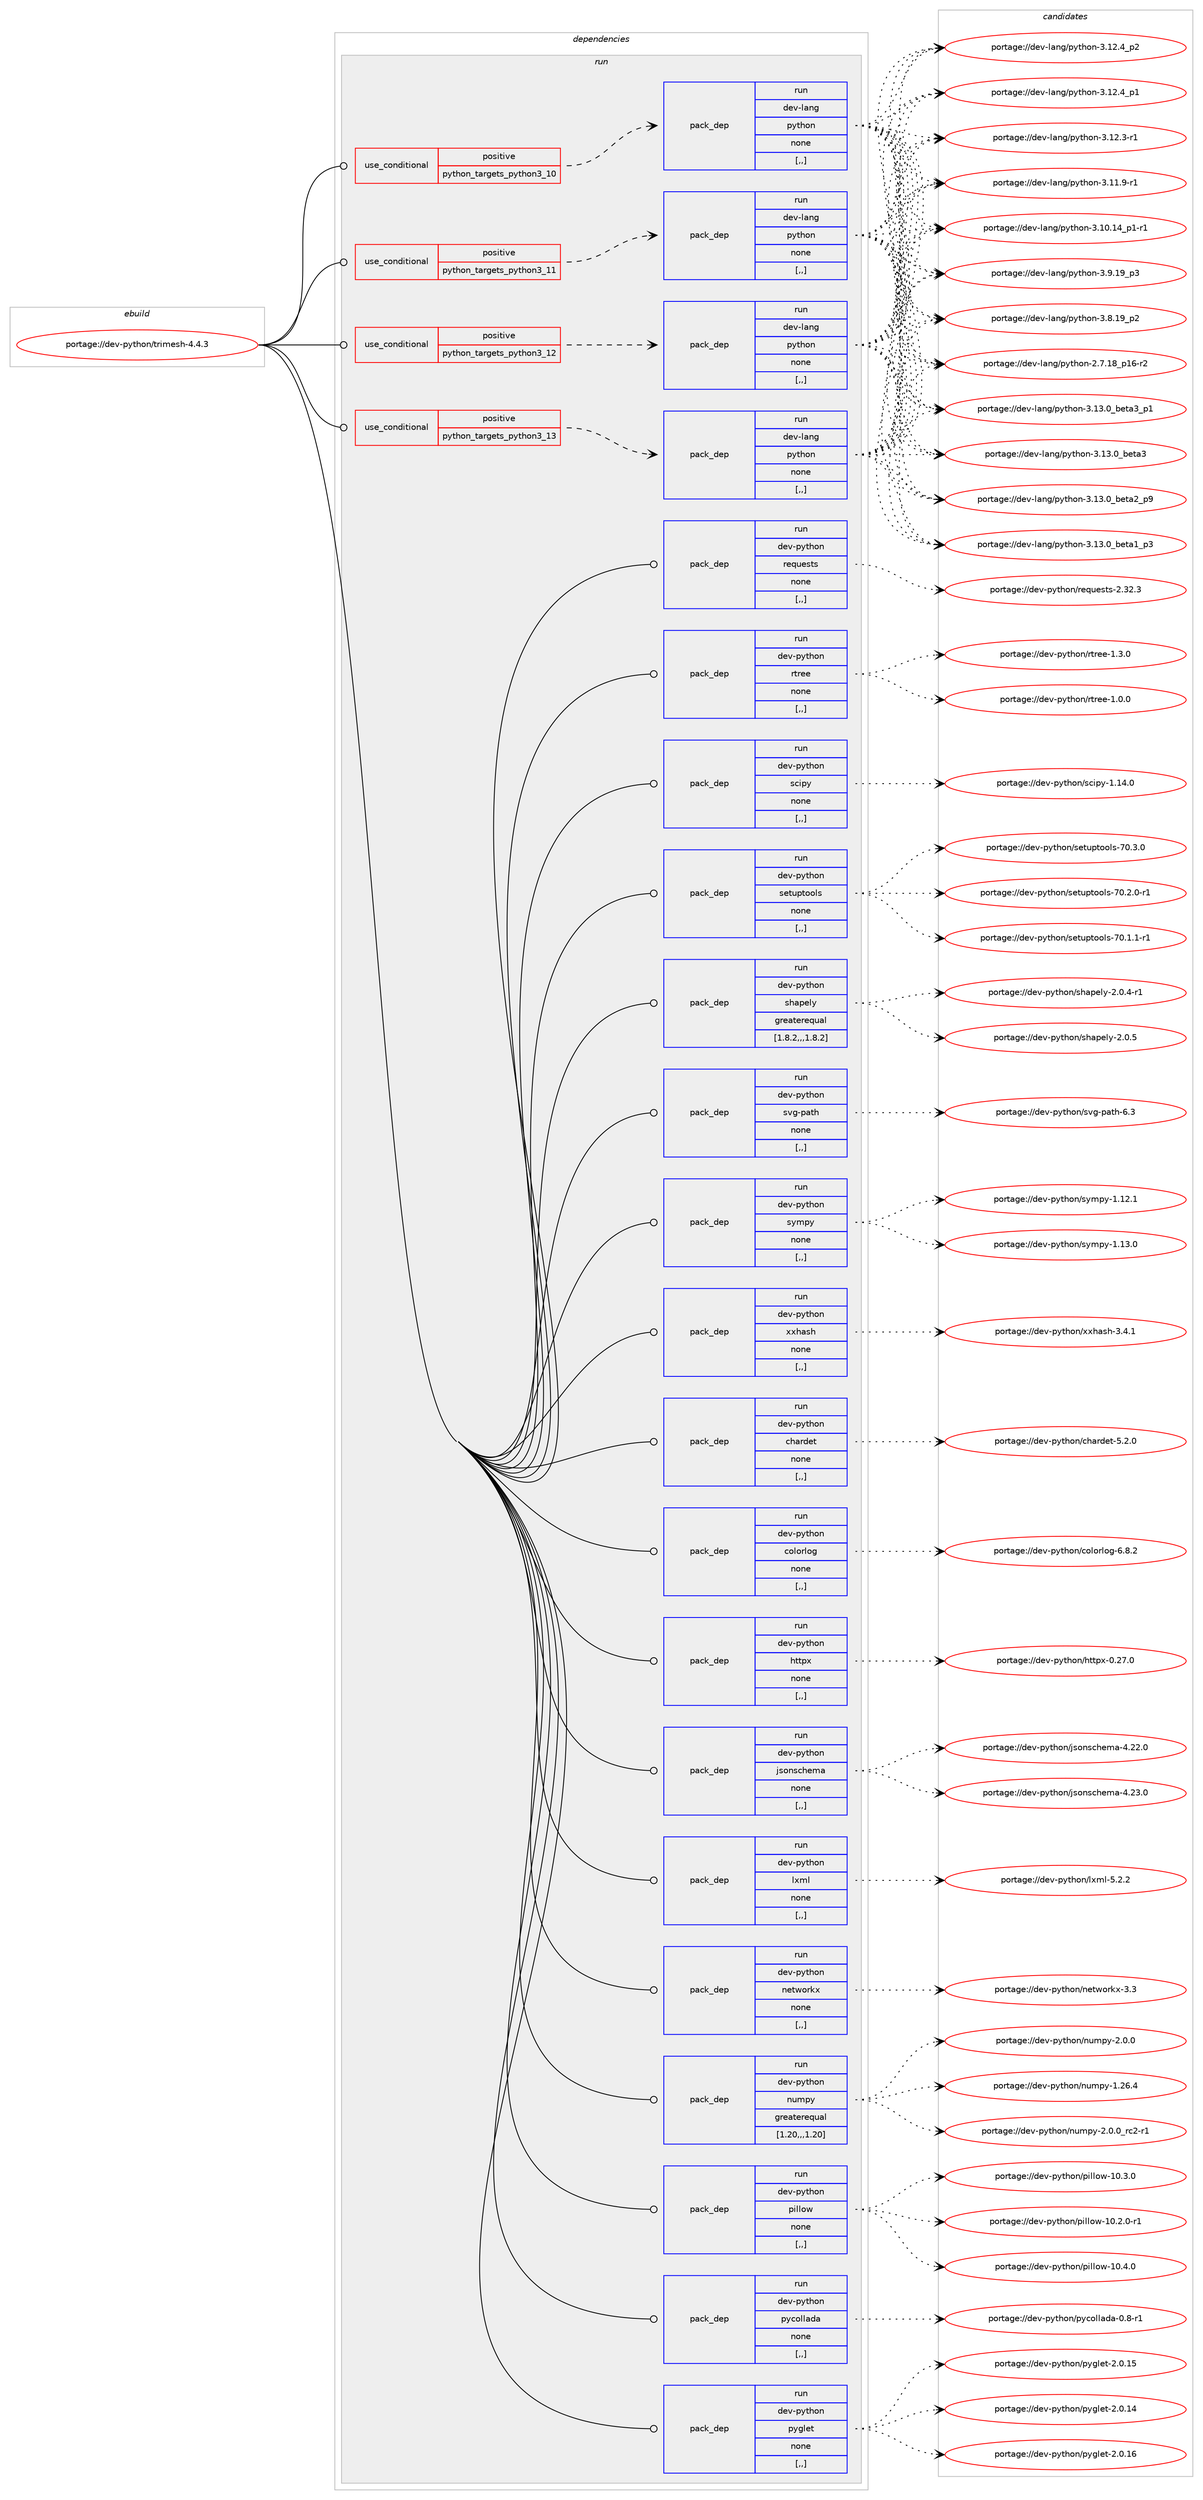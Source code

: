 digraph prolog {

# *************
# Graph options
# *************

newrank=true;
concentrate=true;
compound=true;
graph [rankdir=LR,fontname=Helvetica,fontsize=10,ranksep=1.5];#, ranksep=2.5, nodesep=0.2];
edge  [arrowhead=vee];
node  [fontname=Helvetica,fontsize=10];

# **********
# The ebuild
# **********

subgraph cluster_leftcol {
color=gray;
label=<<i>ebuild</i>>;
id [label="portage://dev-python/trimesh-4.4.3", color=red, width=4, href="../dev-python/trimesh-4.4.3.svg"];
}

# ****************
# The dependencies
# ****************

subgraph cluster_midcol {
color=gray;
label=<<i>dependencies</i>>;
subgraph cluster_compile {
fillcolor="#eeeeee";
style=filled;
label=<<i>compile</i>>;
}
subgraph cluster_compileandrun {
fillcolor="#eeeeee";
style=filled;
label=<<i>compile and run</i>>;
}
subgraph cluster_run {
fillcolor="#eeeeee";
style=filled;
label=<<i>run</i>>;
subgraph cond40438 {
dependency165537 [label=<<TABLE BORDER="0" CELLBORDER="1" CELLSPACING="0" CELLPADDING="4"><TR><TD ROWSPAN="3" CELLPADDING="10">use_conditional</TD></TR><TR><TD>positive</TD></TR><TR><TD>python_targets_python3_10</TD></TR></TABLE>>, shape=none, color=red];
subgraph pack123826 {
dependency165538 [label=<<TABLE BORDER="0" CELLBORDER="1" CELLSPACING="0" CELLPADDING="4" WIDTH="220"><TR><TD ROWSPAN="6" CELLPADDING="30">pack_dep</TD></TR><TR><TD WIDTH="110">run</TD></TR><TR><TD>dev-lang</TD></TR><TR><TD>python</TD></TR><TR><TD>none</TD></TR><TR><TD>[,,]</TD></TR></TABLE>>, shape=none, color=blue];
}
dependency165537:e -> dependency165538:w [weight=20,style="dashed",arrowhead="vee"];
}
id:e -> dependency165537:w [weight=20,style="solid",arrowhead="odot"];
subgraph cond40439 {
dependency165539 [label=<<TABLE BORDER="0" CELLBORDER="1" CELLSPACING="0" CELLPADDING="4"><TR><TD ROWSPAN="3" CELLPADDING="10">use_conditional</TD></TR><TR><TD>positive</TD></TR><TR><TD>python_targets_python3_11</TD></TR></TABLE>>, shape=none, color=red];
subgraph pack123827 {
dependency165540 [label=<<TABLE BORDER="0" CELLBORDER="1" CELLSPACING="0" CELLPADDING="4" WIDTH="220"><TR><TD ROWSPAN="6" CELLPADDING="30">pack_dep</TD></TR><TR><TD WIDTH="110">run</TD></TR><TR><TD>dev-lang</TD></TR><TR><TD>python</TD></TR><TR><TD>none</TD></TR><TR><TD>[,,]</TD></TR></TABLE>>, shape=none, color=blue];
}
dependency165539:e -> dependency165540:w [weight=20,style="dashed",arrowhead="vee"];
}
id:e -> dependency165539:w [weight=20,style="solid",arrowhead="odot"];
subgraph cond40440 {
dependency165541 [label=<<TABLE BORDER="0" CELLBORDER="1" CELLSPACING="0" CELLPADDING="4"><TR><TD ROWSPAN="3" CELLPADDING="10">use_conditional</TD></TR><TR><TD>positive</TD></TR><TR><TD>python_targets_python3_12</TD></TR></TABLE>>, shape=none, color=red];
subgraph pack123828 {
dependency165542 [label=<<TABLE BORDER="0" CELLBORDER="1" CELLSPACING="0" CELLPADDING="4" WIDTH="220"><TR><TD ROWSPAN="6" CELLPADDING="30">pack_dep</TD></TR><TR><TD WIDTH="110">run</TD></TR><TR><TD>dev-lang</TD></TR><TR><TD>python</TD></TR><TR><TD>none</TD></TR><TR><TD>[,,]</TD></TR></TABLE>>, shape=none, color=blue];
}
dependency165541:e -> dependency165542:w [weight=20,style="dashed",arrowhead="vee"];
}
id:e -> dependency165541:w [weight=20,style="solid",arrowhead="odot"];
subgraph cond40441 {
dependency165543 [label=<<TABLE BORDER="0" CELLBORDER="1" CELLSPACING="0" CELLPADDING="4"><TR><TD ROWSPAN="3" CELLPADDING="10">use_conditional</TD></TR><TR><TD>positive</TD></TR><TR><TD>python_targets_python3_13</TD></TR></TABLE>>, shape=none, color=red];
subgraph pack123829 {
dependency165544 [label=<<TABLE BORDER="0" CELLBORDER="1" CELLSPACING="0" CELLPADDING="4" WIDTH="220"><TR><TD ROWSPAN="6" CELLPADDING="30">pack_dep</TD></TR><TR><TD WIDTH="110">run</TD></TR><TR><TD>dev-lang</TD></TR><TR><TD>python</TD></TR><TR><TD>none</TD></TR><TR><TD>[,,]</TD></TR></TABLE>>, shape=none, color=blue];
}
dependency165543:e -> dependency165544:w [weight=20,style="dashed",arrowhead="vee"];
}
id:e -> dependency165543:w [weight=20,style="solid",arrowhead="odot"];
subgraph pack123830 {
dependency165545 [label=<<TABLE BORDER="0" CELLBORDER="1" CELLSPACING="0" CELLPADDING="4" WIDTH="220"><TR><TD ROWSPAN="6" CELLPADDING="30">pack_dep</TD></TR><TR><TD WIDTH="110">run</TD></TR><TR><TD>dev-python</TD></TR><TR><TD>chardet</TD></TR><TR><TD>none</TD></TR><TR><TD>[,,]</TD></TR></TABLE>>, shape=none, color=blue];
}
id:e -> dependency165545:w [weight=20,style="solid",arrowhead="odot"];
subgraph pack123831 {
dependency165546 [label=<<TABLE BORDER="0" CELLBORDER="1" CELLSPACING="0" CELLPADDING="4" WIDTH="220"><TR><TD ROWSPAN="6" CELLPADDING="30">pack_dep</TD></TR><TR><TD WIDTH="110">run</TD></TR><TR><TD>dev-python</TD></TR><TR><TD>colorlog</TD></TR><TR><TD>none</TD></TR><TR><TD>[,,]</TD></TR></TABLE>>, shape=none, color=blue];
}
id:e -> dependency165546:w [weight=20,style="solid",arrowhead="odot"];
subgraph pack123832 {
dependency165547 [label=<<TABLE BORDER="0" CELLBORDER="1" CELLSPACING="0" CELLPADDING="4" WIDTH="220"><TR><TD ROWSPAN="6" CELLPADDING="30">pack_dep</TD></TR><TR><TD WIDTH="110">run</TD></TR><TR><TD>dev-python</TD></TR><TR><TD>httpx</TD></TR><TR><TD>none</TD></TR><TR><TD>[,,]</TD></TR></TABLE>>, shape=none, color=blue];
}
id:e -> dependency165547:w [weight=20,style="solid",arrowhead="odot"];
subgraph pack123833 {
dependency165548 [label=<<TABLE BORDER="0" CELLBORDER="1" CELLSPACING="0" CELLPADDING="4" WIDTH="220"><TR><TD ROWSPAN="6" CELLPADDING="30">pack_dep</TD></TR><TR><TD WIDTH="110">run</TD></TR><TR><TD>dev-python</TD></TR><TR><TD>jsonschema</TD></TR><TR><TD>none</TD></TR><TR><TD>[,,]</TD></TR></TABLE>>, shape=none, color=blue];
}
id:e -> dependency165548:w [weight=20,style="solid",arrowhead="odot"];
subgraph pack123834 {
dependency165549 [label=<<TABLE BORDER="0" CELLBORDER="1" CELLSPACING="0" CELLPADDING="4" WIDTH="220"><TR><TD ROWSPAN="6" CELLPADDING="30">pack_dep</TD></TR><TR><TD WIDTH="110">run</TD></TR><TR><TD>dev-python</TD></TR><TR><TD>lxml</TD></TR><TR><TD>none</TD></TR><TR><TD>[,,]</TD></TR></TABLE>>, shape=none, color=blue];
}
id:e -> dependency165549:w [weight=20,style="solid",arrowhead="odot"];
subgraph pack123835 {
dependency165550 [label=<<TABLE BORDER="0" CELLBORDER="1" CELLSPACING="0" CELLPADDING="4" WIDTH="220"><TR><TD ROWSPAN="6" CELLPADDING="30">pack_dep</TD></TR><TR><TD WIDTH="110">run</TD></TR><TR><TD>dev-python</TD></TR><TR><TD>networkx</TD></TR><TR><TD>none</TD></TR><TR><TD>[,,]</TD></TR></TABLE>>, shape=none, color=blue];
}
id:e -> dependency165550:w [weight=20,style="solid",arrowhead="odot"];
subgraph pack123836 {
dependency165551 [label=<<TABLE BORDER="0" CELLBORDER="1" CELLSPACING="0" CELLPADDING="4" WIDTH="220"><TR><TD ROWSPAN="6" CELLPADDING="30">pack_dep</TD></TR><TR><TD WIDTH="110">run</TD></TR><TR><TD>dev-python</TD></TR><TR><TD>numpy</TD></TR><TR><TD>greaterequal</TD></TR><TR><TD>[1.20,,,1.20]</TD></TR></TABLE>>, shape=none, color=blue];
}
id:e -> dependency165551:w [weight=20,style="solid",arrowhead="odot"];
subgraph pack123837 {
dependency165552 [label=<<TABLE BORDER="0" CELLBORDER="1" CELLSPACING="0" CELLPADDING="4" WIDTH="220"><TR><TD ROWSPAN="6" CELLPADDING="30">pack_dep</TD></TR><TR><TD WIDTH="110">run</TD></TR><TR><TD>dev-python</TD></TR><TR><TD>pillow</TD></TR><TR><TD>none</TD></TR><TR><TD>[,,]</TD></TR></TABLE>>, shape=none, color=blue];
}
id:e -> dependency165552:w [weight=20,style="solid",arrowhead="odot"];
subgraph pack123838 {
dependency165553 [label=<<TABLE BORDER="0" CELLBORDER="1" CELLSPACING="0" CELLPADDING="4" WIDTH="220"><TR><TD ROWSPAN="6" CELLPADDING="30">pack_dep</TD></TR><TR><TD WIDTH="110">run</TD></TR><TR><TD>dev-python</TD></TR><TR><TD>pycollada</TD></TR><TR><TD>none</TD></TR><TR><TD>[,,]</TD></TR></TABLE>>, shape=none, color=blue];
}
id:e -> dependency165553:w [weight=20,style="solid",arrowhead="odot"];
subgraph pack123839 {
dependency165554 [label=<<TABLE BORDER="0" CELLBORDER="1" CELLSPACING="0" CELLPADDING="4" WIDTH="220"><TR><TD ROWSPAN="6" CELLPADDING="30">pack_dep</TD></TR><TR><TD WIDTH="110">run</TD></TR><TR><TD>dev-python</TD></TR><TR><TD>pyglet</TD></TR><TR><TD>none</TD></TR><TR><TD>[,,]</TD></TR></TABLE>>, shape=none, color=blue];
}
id:e -> dependency165554:w [weight=20,style="solid",arrowhead="odot"];
subgraph pack123840 {
dependency165555 [label=<<TABLE BORDER="0" CELLBORDER="1" CELLSPACING="0" CELLPADDING="4" WIDTH="220"><TR><TD ROWSPAN="6" CELLPADDING="30">pack_dep</TD></TR><TR><TD WIDTH="110">run</TD></TR><TR><TD>dev-python</TD></TR><TR><TD>requests</TD></TR><TR><TD>none</TD></TR><TR><TD>[,,]</TD></TR></TABLE>>, shape=none, color=blue];
}
id:e -> dependency165555:w [weight=20,style="solid",arrowhead="odot"];
subgraph pack123841 {
dependency165556 [label=<<TABLE BORDER="0" CELLBORDER="1" CELLSPACING="0" CELLPADDING="4" WIDTH="220"><TR><TD ROWSPAN="6" CELLPADDING="30">pack_dep</TD></TR><TR><TD WIDTH="110">run</TD></TR><TR><TD>dev-python</TD></TR><TR><TD>rtree</TD></TR><TR><TD>none</TD></TR><TR><TD>[,,]</TD></TR></TABLE>>, shape=none, color=blue];
}
id:e -> dependency165556:w [weight=20,style="solid",arrowhead="odot"];
subgraph pack123842 {
dependency165557 [label=<<TABLE BORDER="0" CELLBORDER="1" CELLSPACING="0" CELLPADDING="4" WIDTH="220"><TR><TD ROWSPAN="6" CELLPADDING="30">pack_dep</TD></TR><TR><TD WIDTH="110">run</TD></TR><TR><TD>dev-python</TD></TR><TR><TD>scipy</TD></TR><TR><TD>none</TD></TR><TR><TD>[,,]</TD></TR></TABLE>>, shape=none, color=blue];
}
id:e -> dependency165557:w [weight=20,style="solid",arrowhead="odot"];
subgraph pack123843 {
dependency165558 [label=<<TABLE BORDER="0" CELLBORDER="1" CELLSPACING="0" CELLPADDING="4" WIDTH="220"><TR><TD ROWSPAN="6" CELLPADDING="30">pack_dep</TD></TR><TR><TD WIDTH="110">run</TD></TR><TR><TD>dev-python</TD></TR><TR><TD>setuptools</TD></TR><TR><TD>none</TD></TR><TR><TD>[,,]</TD></TR></TABLE>>, shape=none, color=blue];
}
id:e -> dependency165558:w [weight=20,style="solid",arrowhead="odot"];
subgraph pack123844 {
dependency165559 [label=<<TABLE BORDER="0" CELLBORDER="1" CELLSPACING="0" CELLPADDING="4" WIDTH="220"><TR><TD ROWSPAN="6" CELLPADDING="30">pack_dep</TD></TR><TR><TD WIDTH="110">run</TD></TR><TR><TD>dev-python</TD></TR><TR><TD>shapely</TD></TR><TR><TD>greaterequal</TD></TR><TR><TD>[1.8.2,,,1.8.2]</TD></TR></TABLE>>, shape=none, color=blue];
}
id:e -> dependency165559:w [weight=20,style="solid",arrowhead="odot"];
subgraph pack123845 {
dependency165560 [label=<<TABLE BORDER="0" CELLBORDER="1" CELLSPACING="0" CELLPADDING="4" WIDTH="220"><TR><TD ROWSPAN="6" CELLPADDING="30">pack_dep</TD></TR><TR><TD WIDTH="110">run</TD></TR><TR><TD>dev-python</TD></TR><TR><TD>svg-path</TD></TR><TR><TD>none</TD></TR><TR><TD>[,,]</TD></TR></TABLE>>, shape=none, color=blue];
}
id:e -> dependency165560:w [weight=20,style="solid",arrowhead="odot"];
subgraph pack123846 {
dependency165561 [label=<<TABLE BORDER="0" CELLBORDER="1" CELLSPACING="0" CELLPADDING="4" WIDTH="220"><TR><TD ROWSPAN="6" CELLPADDING="30">pack_dep</TD></TR><TR><TD WIDTH="110">run</TD></TR><TR><TD>dev-python</TD></TR><TR><TD>sympy</TD></TR><TR><TD>none</TD></TR><TR><TD>[,,]</TD></TR></TABLE>>, shape=none, color=blue];
}
id:e -> dependency165561:w [weight=20,style="solid",arrowhead="odot"];
subgraph pack123847 {
dependency165562 [label=<<TABLE BORDER="0" CELLBORDER="1" CELLSPACING="0" CELLPADDING="4" WIDTH="220"><TR><TD ROWSPAN="6" CELLPADDING="30">pack_dep</TD></TR><TR><TD WIDTH="110">run</TD></TR><TR><TD>dev-python</TD></TR><TR><TD>xxhash</TD></TR><TR><TD>none</TD></TR><TR><TD>[,,]</TD></TR></TABLE>>, shape=none, color=blue];
}
id:e -> dependency165562:w [weight=20,style="solid",arrowhead="odot"];
}
}

# **************
# The candidates
# **************

subgraph cluster_choices {
rank=same;
color=gray;
label=<<i>candidates</i>>;

subgraph choice123826 {
color=black;
nodesep=1;
choice10010111845108971101034711212111610411111045514649514648959810111697519511249 [label="portage://dev-lang/python-3.13.0_beta3_p1", color=red, width=4,href="../dev-lang/python-3.13.0_beta3_p1.svg"];
choice1001011184510897110103471121211161041111104551464951464895981011169751 [label="portage://dev-lang/python-3.13.0_beta3", color=red, width=4,href="../dev-lang/python-3.13.0_beta3.svg"];
choice10010111845108971101034711212111610411111045514649514648959810111697509511257 [label="portage://dev-lang/python-3.13.0_beta2_p9", color=red, width=4,href="../dev-lang/python-3.13.0_beta2_p9.svg"];
choice10010111845108971101034711212111610411111045514649514648959810111697499511251 [label="portage://dev-lang/python-3.13.0_beta1_p3", color=red, width=4,href="../dev-lang/python-3.13.0_beta1_p3.svg"];
choice100101118451089711010347112121116104111110455146495046529511250 [label="portage://dev-lang/python-3.12.4_p2", color=red, width=4,href="../dev-lang/python-3.12.4_p2.svg"];
choice100101118451089711010347112121116104111110455146495046529511249 [label="portage://dev-lang/python-3.12.4_p1", color=red, width=4,href="../dev-lang/python-3.12.4_p1.svg"];
choice100101118451089711010347112121116104111110455146495046514511449 [label="portage://dev-lang/python-3.12.3-r1", color=red, width=4,href="../dev-lang/python-3.12.3-r1.svg"];
choice100101118451089711010347112121116104111110455146494946574511449 [label="portage://dev-lang/python-3.11.9-r1", color=red, width=4,href="../dev-lang/python-3.11.9-r1.svg"];
choice100101118451089711010347112121116104111110455146494846495295112494511449 [label="portage://dev-lang/python-3.10.14_p1-r1", color=red, width=4,href="../dev-lang/python-3.10.14_p1-r1.svg"];
choice100101118451089711010347112121116104111110455146574649579511251 [label="portage://dev-lang/python-3.9.19_p3", color=red, width=4,href="../dev-lang/python-3.9.19_p3.svg"];
choice100101118451089711010347112121116104111110455146564649579511250 [label="portage://dev-lang/python-3.8.19_p2", color=red, width=4,href="../dev-lang/python-3.8.19_p2.svg"];
choice100101118451089711010347112121116104111110455046554649569511249544511450 [label="portage://dev-lang/python-2.7.18_p16-r2", color=red, width=4,href="../dev-lang/python-2.7.18_p16-r2.svg"];
dependency165538:e -> choice10010111845108971101034711212111610411111045514649514648959810111697519511249:w [style=dotted,weight="100"];
dependency165538:e -> choice1001011184510897110103471121211161041111104551464951464895981011169751:w [style=dotted,weight="100"];
dependency165538:e -> choice10010111845108971101034711212111610411111045514649514648959810111697509511257:w [style=dotted,weight="100"];
dependency165538:e -> choice10010111845108971101034711212111610411111045514649514648959810111697499511251:w [style=dotted,weight="100"];
dependency165538:e -> choice100101118451089711010347112121116104111110455146495046529511250:w [style=dotted,weight="100"];
dependency165538:e -> choice100101118451089711010347112121116104111110455146495046529511249:w [style=dotted,weight="100"];
dependency165538:e -> choice100101118451089711010347112121116104111110455146495046514511449:w [style=dotted,weight="100"];
dependency165538:e -> choice100101118451089711010347112121116104111110455146494946574511449:w [style=dotted,weight="100"];
dependency165538:e -> choice100101118451089711010347112121116104111110455146494846495295112494511449:w [style=dotted,weight="100"];
dependency165538:e -> choice100101118451089711010347112121116104111110455146574649579511251:w [style=dotted,weight="100"];
dependency165538:e -> choice100101118451089711010347112121116104111110455146564649579511250:w [style=dotted,weight="100"];
dependency165538:e -> choice100101118451089711010347112121116104111110455046554649569511249544511450:w [style=dotted,weight="100"];
}
subgraph choice123827 {
color=black;
nodesep=1;
choice10010111845108971101034711212111610411111045514649514648959810111697519511249 [label="portage://dev-lang/python-3.13.0_beta3_p1", color=red, width=4,href="../dev-lang/python-3.13.0_beta3_p1.svg"];
choice1001011184510897110103471121211161041111104551464951464895981011169751 [label="portage://dev-lang/python-3.13.0_beta3", color=red, width=4,href="../dev-lang/python-3.13.0_beta3.svg"];
choice10010111845108971101034711212111610411111045514649514648959810111697509511257 [label="portage://dev-lang/python-3.13.0_beta2_p9", color=red, width=4,href="../dev-lang/python-3.13.0_beta2_p9.svg"];
choice10010111845108971101034711212111610411111045514649514648959810111697499511251 [label="portage://dev-lang/python-3.13.0_beta1_p3", color=red, width=4,href="../dev-lang/python-3.13.0_beta1_p3.svg"];
choice100101118451089711010347112121116104111110455146495046529511250 [label="portage://dev-lang/python-3.12.4_p2", color=red, width=4,href="../dev-lang/python-3.12.4_p2.svg"];
choice100101118451089711010347112121116104111110455146495046529511249 [label="portage://dev-lang/python-3.12.4_p1", color=red, width=4,href="../dev-lang/python-3.12.4_p1.svg"];
choice100101118451089711010347112121116104111110455146495046514511449 [label="portage://dev-lang/python-3.12.3-r1", color=red, width=4,href="../dev-lang/python-3.12.3-r1.svg"];
choice100101118451089711010347112121116104111110455146494946574511449 [label="portage://dev-lang/python-3.11.9-r1", color=red, width=4,href="../dev-lang/python-3.11.9-r1.svg"];
choice100101118451089711010347112121116104111110455146494846495295112494511449 [label="portage://dev-lang/python-3.10.14_p1-r1", color=red, width=4,href="../dev-lang/python-3.10.14_p1-r1.svg"];
choice100101118451089711010347112121116104111110455146574649579511251 [label="portage://dev-lang/python-3.9.19_p3", color=red, width=4,href="../dev-lang/python-3.9.19_p3.svg"];
choice100101118451089711010347112121116104111110455146564649579511250 [label="portage://dev-lang/python-3.8.19_p2", color=red, width=4,href="../dev-lang/python-3.8.19_p2.svg"];
choice100101118451089711010347112121116104111110455046554649569511249544511450 [label="portage://dev-lang/python-2.7.18_p16-r2", color=red, width=4,href="../dev-lang/python-2.7.18_p16-r2.svg"];
dependency165540:e -> choice10010111845108971101034711212111610411111045514649514648959810111697519511249:w [style=dotted,weight="100"];
dependency165540:e -> choice1001011184510897110103471121211161041111104551464951464895981011169751:w [style=dotted,weight="100"];
dependency165540:e -> choice10010111845108971101034711212111610411111045514649514648959810111697509511257:w [style=dotted,weight="100"];
dependency165540:e -> choice10010111845108971101034711212111610411111045514649514648959810111697499511251:w [style=dotted,weight="100"];
dependency165540:e -> choice100101118451089711010347112121116104111110455146495046529511250:w [style=dotted,weight="100"];
dependency165540:e -> choice100101118451089711010347112121116104111110455146495046529511249:w [style=dotted,weight="100"];
dependency165540:e -> choice100101118451089711010347112121116104111110455146495046514511449:w [style=dotted,weight="100"];
dependency165540:e -> choice100101118451089711010347112121116104111110455146494946574511449:w [style=dotted,weight="100"];
dependency165540:e -> choice100101118451089711010347112121116104111110455146494846495295112494511449:w [style=dotted,weight="100"];
dependency165540:e -> choice100101118451089711010347112121116104111110455146574649579511251:w [style=dotted,weight="100"];
dependency165540:e -> choice100101118451089711010347112121116104111110455146564649579511250:w [style=dotted,weight="100"];
dependency165540:e -> choice100101118451089711010347112121116104111110455046554649569511249544511450:w [style=dotted,weight="100"];
}
subgraph choice123828 {
color=black;
nodesep=1;
choice10010111845108971101034711212111610411111045514649514648959810111697519511249 [label="portage://dev-lang/python-3.13.0_beta3_p1", color=red, width=4,href="../dev-lang/python-3.13.0_beta3_p1.svg"];
choice1001011184510897110103471121211161041111104551464951464895981011169751 [label="portage://dev-lang/python-3.13.0_beta3", color=red, width=4,href="../dev-lang/python-3.13.0_beta3.svg"];
choice10010111845108971101034711212111610411111045514649514648959810111697509511257 [label="portage://dev-lang/python-3.13.0_beta2_p9", color=red, width=4,href="../dev-lang/python-3.13.0_beta2_p9.svg"];
choice10010111845108971101034711212111610411111045514649514648959810111697499511251 [label="portage://dev-lang/python-3.13.0_beta1_p3", color=red, width=4,href="../dev-lang/python-3.13.0_beta1_p3.svg"];
choice100101118451089711010347112121116104111110455146495046529511250 [label="portage://dev-lang/python-3.12.4_p2", color=red, width=4,href="../dev-lang/python-3.12.4_p2.svg"];
choice100101118451089711010347112121116104111110455146495046529511249 [label="portage://dev-lang/python-3.12.4_p1", color=red, width=4,href="../dev-lang/python-3.12.4_p1.svg"];
choice100101118451089711010347112121116104111110455146495046514511449 [label="portage://dev-lang/python-3.12.3-r1", color=red, width=4,href="../dev-lang/python-3.12.3-r1.svg"];
choice100101118451089711010347112121116104111110455146494946574511449 [label="portage://dev-lang/python-3.11.9-r1", color=red, width=4,href="../dev-lang/python-3.11.9-r1.svg"];
choice100101118451089711010347112121116104111110455146494846495295112494511449 [label="portage://dev-lang/python-3.10.14_p1-r1", color=red, width=4,href="../dev-lang/python-3.10.14_p1-r1.svg"];
choice100101118451089711010347112121116104111110455146574649579511251 [label="portage://dev-lang/python-3.9.19_p3", color=red, width=4,href="../dev-lang/python-3.9.19_p3.svg"];
choice100101118451089711010347112121116104111110455146564649579511250 [label="portage://dev-lang/python-3.8.19_p2", color=red, width=4,href="../dev-lang/python-3.8.19_p2.svg"];
choice100101118451089711010347112121116104111110455046554649569511249544511450 [label="portage://dev-lang/python-2.7.18_p16-r2", color=red, width=4,href="../dev-lang/python-2.7.18_p16-r2.svg"];
dependency165542:e -> choice10010111845108971101034711212111610411111045514649514648959810111697519511249:w [style=dotted,weight="100"];
dependency165542:e -> choice1001011184510897110103471121211161041111104551464951464895981011169751:w [style=dotted,weight="100"];
dependency165542:e -> choice10010111845108971101034711212111610411111045514649514648959810111697509511257:w [style=dotted,weight="100"];
dependency165542:e -> choice10010111845108971101034711212111610411111045514649514648959810111697499511251:w [style=dotted,weight="100"];
dependency165542:e -> choice100101118451089711010347112121116104111110455146495046529511250:w [style=dotted,weight="100"];
dependency165542:e -> choice100101118451089711010347112121116104111110455146495046529511249:w [style=dotted,weight="100"];
dependency165542:e -> choice100101118451089711010347112121116104111110455146495046514511449:w [style=dotted,weight="100"];
dependency165542:e -> choice100101118451089711010347112121116104111110455146494946574511449:w [style=dotted,weight="100"];
dependency165542:e -> choice100101118451089711010347112121116104111110455146494846495295112494511449:w [style=dotted,weight="100"];
dependency165542:e -> choice100101118451089711010347112121116104111110455146574649579511251:w [style=dotted,weight="100"];
dependency165542:e -> choice100101118451089711010347112121116104111110455146564649579511250:w [style=dotted,weight="100"];
dependency165542:e -> choice100101118451089711010347112121116104111110455046554649569511249544511450:w [style=dotted,weight="100"];
}
subgraph choice123829 {
color=black;
nodesep=1;
choice10010111845108971101034711212111610411111045514649514648959810111697519511249 [label="portage://dev-lang/python-3.13.0_beta3_p1", color=red, width=4,href="../dev-lang/python-3.13.0_beta3_p1.svg"];
choice1001011184510897110103471121211161041111104551464951464895981011169751 [label="portage://dev-lang/python-3.13.0_beta3", color=red, width=4,href="../dev-lang/python-3.13.0_beta3.svg"];
choice10010111845108971101034711212111610411111045514649514648959810111697509511257 [label="portage://dev-lang/python-3.13.0_beta2_p9", color=red, width=4,href="../dev-lang/python-3.13.0_beta2_p9.svg"];
choice10010111845108971101034711212111610411111045514649514648959810111697499511251 [label="portage://dev-lang/python-3.13.0_beta1_p3", color=red, width=4,href="../dev-lang/python-3.13.0_beta1_p3.svg"];
choice100101118451089711010347112121116104111110455146495046529511250 [label="portage://dev-lang/python-3.12.4_p2", color=red, width=4,href="../dev-lang/python-3.12.4_p2.svg"];
choice100101118451089711010347112121116104111110455146495046529511249 [label="portage://dev-lang/python-3.12.4_p1", color=red, width=4,href="../dev-lang/python-3.12.4_p1.svg"];
choice100101118451089711010347112121116104111110455146495046514511449 [label="portage://dev-lang/python-3.12.3-r1", color=red, width=4,href="../dev-lang/python-3.12.3-r1.svg"];
choice100101118451089711010347112121116104111110455146494946574511449 [label="portage://dev-lang/python-3.11.9-r1", color=red, width=4,href="../dev-lang/python-3.11.9-r1.svg"];
choice100101118451089711010347112121116104111110455146494846495295112494511449 [label="portage://dev-lang/python-3.10.14_p1-r1", color=red, width=4,href="../dev-lang/python-3.10.14_p1-r1.svg"];
choice100101118451089711010347112121116104111110455146574649579511251 [label="portage://dev-lang/python-3.9.19_p3", color=red, width=4,href="../dev-lang/python-3.9.19_p3.svg"];
choice100101118451089711010347112121116104111110455146564649579511250 [label="portage://dev-lang/python-3.8.19_p2", color=red, width=4,href="../dev-lang/python-3.8.19_p2.svg"];
choice100101118451089711010347112121116104111110455046554649569511249544511450 [label="portage://dev-lang/python-2.7.18_p16-r2", color=red, width=4,href="../dev-lang/python-2.7.18_p16-r2.svg"];
dependency165544:e -> choice10010111845108971101034711212111610411111045514649514648959810111697519511249:w [style=dotted,weight="100"];
dependency165544:e -> choice1001011184510897110103471121211161041111104551464951464895981011169751:w [style=dotted,weight="100"];
dependency165544:e -> choice10010111845108971101034711212111610411111045514649514648959810111697509511257:w [style=dotted,weight="100"];
dependency165544:e -> choice10010111845108971101034711212111610411111045514649514648959810111697499511251:w [style=dotted,weight="100"];
dependency165544:e -> choice100101118451089711010347112121116104111110455146495046529511250:w [style=dotted,weight="100"];
dependency165544:e -> choice100101118451089711010347112121116104111110455146495046529511249:w [style=dotted,weight="100"];
dependency165544:e -> choice100101118451089711010347112121116104111110455146495046514511449:w [style=dotted,weight="100"];
dependency165544:e -> choice100101118451089711010347112121116104111110455146494946574511449:w [style=dotted,weight="100"];
dependency165544:e -> choice100101118451089711010347112121116104111110455146494846495295112494511449:w [style=dotted,weight="100"];
dependency165544:e -> choice100101118451089711010347112121116104111110455146574649579511251:w [style=dotted,weight="100"];
dependency165544:e -> choice100101118451089711010347112121116104111110455146564649579511250:w [style=dotted,weight="100"];
dependency165544:e -> choice100101118451089711010347112121116104111110455046554649569511249544511450:w [style=dotted,weight="100"];
}
subgraph choice123830 {
color=black;
nodesep=1;
choice10010111845112121116104111110479910497114100101116455346504648 [label="portage://dev-python/chardet-5.2.0", color=red, width=4,href="../dev-python/chardet-5.2.0.svg"];
dependency165545:e -> choice10010111845112121116104111110479910497114100101116455346504648:w [style=dotted,weight="100"];
}
subgraph choice123831 {
color=black;
nodesep=1;
choice100101118451121211161041111104799111108111114108111103455446564650 [label="portage://dev-python/colorlog-6.8.2", color=red, width=4,href="../dev-python/colorlog-6.8.2.svg"];
dependency165546:e -> choice100101118451121211161041111104799111108111114108111103455446564650:w [style=dotted,weight="100"];
}
subgraph choice123832 {
color=black;
nodesep=1;
choice100101118451121211161041111104710411611611212045484650554648 [label="portage://dev-python/httpx-0.27.0", color=red, width=4,href="../dev-python/httpx-0.27.0.svg"];
dependency165547:e -> choice100101118451121211161041111104710411611611212045484650554648:w [style=dotted,weight="100"];
}
subgraph choice123833 {
color=black;
nodesep=1;
choice1001011184511212111610411111047106115111110115991041011099745524650514648 [label="portage://dev-python/jsonschema-4.23.0", color=red, width=4,href="../dev-python/jsonschema-4.23.0.svg"];
choice1001011184511212111610411111047106115111110115991041011099745524650504648 [label="portage://dev-python/jsonschema-4.22.0", color=red, width=4,href="../dev-python/jsonschema-4.22.0.svg"];
dependency165548:e -> choice1001011184511212111610411111047106115111110115991041011099745524650514648:w [style=dotted,weight="100"];
dependency165548:e -> choice1001011184511212111610411111047106115111110115991041011099745524650504648:w [style=dotted,weight="100"];
}
subgraph choice123834 {
color=black;
nodesep=1;
choice1001011184511212111610411111047108120109108455346504650 [label="portage://dev-python/lxml-5.2.2", color=red, width=4,href="../dev-python/lxml-5.2.2.svg"];
dependency165549:e -> choice1001011184511212111610411111047108120109108455346504650:w [style=dotted,weight="100"];
}
subgraph choice123835 {
color=black;
nodesep=1;
choice100101118451121211161041111104711010111611911111410712045514651 [label="portage://dev-python/networkx-3.3", color=red, width=4,href="../dev-python/networkx-3.3.svg"];
dependency165550:e -> choice100101118451121211161041111104711010111611911111410712045514651:w [style=dotted,weight="100"];
}
subgraph choice123836 {
color=black;
nodesep=1;
choice10010111845112121116104111110471101171091121214550464846489511499504511449 [label="portage://dev-python/numpy-2.0.0_rc2-r1", color=red, width=4,href="../dev-python/numpy-2.0.0_rc2-r1.svg"];
choice1001011184511212111610411111047110117109112121455046484648 [label="portage://dev-python/numpy-2.0.0", color=red, width=4,href="../dev-python/numpy-2.0.0.svg"];
choice100101118451121211161041111104711011710911212145494650544652 [label="portage://dev-python/numpy-1.26.4", color=red, width=4,href="../dev-python/numpy-1.26.4.svg"];
dependency165551:e -> choice10010111845112121116104111110471101171091121214550464846489511499504511449:w [style=dotted,weight="100"];
dependency165551:e -> choice1001011184511212111610411111047110117109112121455046484648:w [style=dotted,weight="100"];
dependency165551:e -> choice100101118451121211161041111104711011710911212145494650544652:w [style=dotted,weight="100"];
}
subgraph choice123837 {
color=black;
nodesep=1;
choice100101118451121211161041111104711210510810811111945494846524648 [label="portage://dev-python/pillow-10.4.0", color=red, width=4,href="../dev-python/pillow-10.4.0.svg"];
choice100101118451121211161041111104711210510810811111945494846514648 [label="portage://dev-python/pillow-10.3.0", color=red, width=4,href="../dev-python/pillow-10.3.0.svg"];
choice1001011184511212111610411111047112105108108111119454948465046484511449 [label="portage://dev-python/pillow-10.2.0-r1", color=red, width=4,href="../dev-python/pillow-10.2.0-r1.svg"];
dependency165552:e -> choice100101118451121211161041111104711210510810811111945494846524648:w [style=dotted,weight="100"];
dependency165552:e -> choice100101118451121211161041111104711210510810811111945494846514648:w [style=dotted,weight="100"];
dependency165552:e -> choice1001011184511212111610411111047112105108108111119454948465046484511449:w [style=dotted,weight="100"];
}
subgraph choice123838 {
color=black;
nodesep=1;
choice1001011184511212111610411111047112121991111081089710097454846564511449 [label="portage://dev-python/pycollada-0.8-r1", color=red, width=4,href="../dev-python/pycollada-0.8-r1.svg"];
dependency165553:e -> choice1001011184511212111610411111047112121991111081089710097454846564511449:w [style=dotted,weight="100"];
}
subgraph choice123839 {
color=black;
nodesep=1;
choice100101118451121211161041111104711212110310810111645504648464954 [label="portage://dev-python/pyglet-2.0.16", color=red, width=4,href="../dev-python/pyglet-2.0.16.svg"];
choice100101118451121211161041111104711212110310810111645504648464953 [label="portage://dev-python/pyglet-2.0.15", color=red, width=4,href="../dev-python/pyglet-2.0.15.svg"];
choice100101118451121211161041111104711212110310810111645504648464952 [label="portage://dev-python/pyglet-2.0.14", color=red, width=4,href="../dev-python/pyglet-2.0.14.svg"];
dependency165554:e -> choice100101118451121211161041111104711212110310810111645504648464954:w [style=dotted,weight="100"];
dependency165554:e -> choice100101118451121211161041111104711212110310810111645504648464953:w [style=dotted,weight="100"];
dependency165554:e -> choice100101118451121211161041111104711212110310810111645504648464952:w [style=dotted,weight="100"];
}
subgraph choice123840 {
color=black;
nodesep=1;
choice100101118451121211161041111104711410111311710111511611545504651504651 [label="portage://dev-python/requests-2.32.3", color=red, width=4,href="../dev-python/requests-2.32.3.svg"];
dependency165555:e -> choice100101118451121211161041111104711410111311710111511611545504651504651:w [style=dotted,weight="100"];
}
subgraph choice123841 {
color=black;
nodesep=1;
choice1001011184511212111610411111047114116114101101454946514648 [label="portage://dev-python/rtree-1.3.0", color=red, width=4,href="../dev-python/rtree-1.3.0.svg"];
choice1001011184511212111610411111047114116114101101454946484648 [label="portage://dev-python/rtree-1.0.0", color=red, width=4,href="../dev-python/rtree-1.0.0.svg"];
dependency165556:e -> choice1001011184511212111610411111047114116114101101454946514648:w [style=dotted,weight="100"];
dependency165556:e -> choice1001011184511212111610411111047114116114101101454946484648:w [style=dotted,weight="100"];
}
subgraph choice123842 {
color=black;
nodesep=1;
choice10010111845112121116104111110471159910511212145494649524648 [label="portage://dev-python/scipy-1.14.0", color=red, width=4,href="../dev-python/scipy-1.14.0.svg"];
dependency165557:e -> choice10010111845112121116104111110471159910511212145494649524648:w [style=dotted,weight="100"];
}
subgraph choice123843 {
color=black;
nodesep=1;
choice100101118451121211161041111104711510111611711211611111110811545554846514648 [label="portage://dev-python/setuptools-70.3.0", color=red, width=4,href="../dev-python/setuptools-70.3.0.svg"];
choice1001011184511212111610411111047115101116117112116111111108115455548465046484511449 [label="portage://dev-python/setuptools-70.2.0-r1", color=red, width=4,href="../dev-python/setuptools-70.2.0-r1.svg"];
choice1001011184511212111610411111047115101116117112116111111108115455548464946494511449 [label="portage://dev-python/setuptools-70.1.1-r1", color=red, width=4,href="../dev-python/setuptools-70.1.1-r1.svg"];
dependency165558:e -> choice100101118451121211161041111104711510111611711211611111110811545554846514648:w [style=dotted,weight="100"];
dependency165558:e -> choice1001011184511212111610411111047115101116117112116111111108115455548465046484511449:w [style=dotted,weight="100"];
dependency165558:e -> choice1001011184511212111610411111047115101116117112116111111108115455548464946494511449:w [style=dotted,weight="100"];
}
subgraph choice123844 {
color=black;
nodesep=1;
choice100101118451121211161041111104711510497112101108121455046484653 [label="portage://dev-python/shapely-2.0.5", color=red, width=4,href="../dev-python/shapely-2.0.5.svg"];
choice1001011184511212111610411111047115104971121011081214550464846524511449 [label="portage://dev-python/shapely-2.0.4-r1", color=red, width=4,href="../dev-python/shapely-2.0.4-r1.svg"];
dependency165559:e -> choice100101118451121211161041111104711510497112101108121455046484653:w [style=dotted,weight="100"];
dependency165559:e -> choice1001011184511212111610411111047115104971121011081214550464846524511449:w [style=dotted,weight="100"];
}
subgraph choice123845 {
color=black;
nodesep=1;
choice1001011184511212111610411111047115118103451129711610445544651 [label="portage://dev-python/svg-path-6.3", color=red, width=4,href="../dev-python/svg-path-6.3.svg"];
dependency165560:e -> choice1001011184511212111610411111047115118103451129711610445544651:w [style=dotted,weight="100"];
}
subgraph choice123846 {
color=black;
nodesep=1;
choice100101118451121211161041111104711512110911212145494649514648 [label="portage://dev-python/sympy-1.13.0", color=red, width=4,href="../dev-python/sympy-1.13.0.svg"];
choice100101118451121211161041111104711512110911212145494649504649 [label="portage://dev-python/sympy-1.12.1", color=red, width=4,href="../dev-python/sympy-1.12.1.svg"];
dependency165561:e -> choice100101118451121211161041111104711512110911212145494649514648:w [style=dotted,weight="100"];
dependency165561:e -> choice100101118451121211161041111104711512110911212145494649504649:w [style=dotted,weight="100"];
}
subgraph choice123847 {
color=black;
nodesep=1;
choice100101118451121211161041111104712012010497115104455146524649 [label="portage://dev-python/xxhash-3.4.1", color=red, width=4,href="../dev-python/xxhash-3.4.1.svg"];
dependency165562:e -> choice100101118451121211161041111104712012010497115104455146524649:w [style=dotted,weight="100"];
}
}

}
